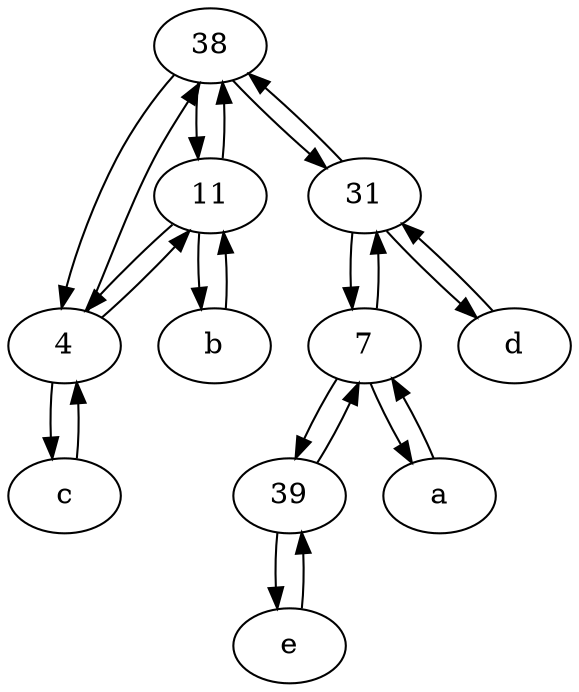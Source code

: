 digraph  {
	38;
	7;
	39;
	c [pos="20,10!"];
	d [pos="20,30!"];
	e [pos="30,50!"];
	11;
	4;
	b [pos="50,20!"];
	31;
	a [pos="40,10!"];
	7 -> 31;
	b -> 11;
	11 -> 38;
	e -> 39;
	31 -> 38;
	a -> 7;
	7 -> a;
	11 -> b;
	38 -> 4;
	c -> 4;
	4 -> 11;
	11 -> 4;
	4 -> c;
	7 -> 39;
	4 -> 38;
	31 -> 7;
	31 -> d;
	39 -> 7;
	d -> 31;
	38 -> 31;
	38 -> 11;
	39 -> e;

	}